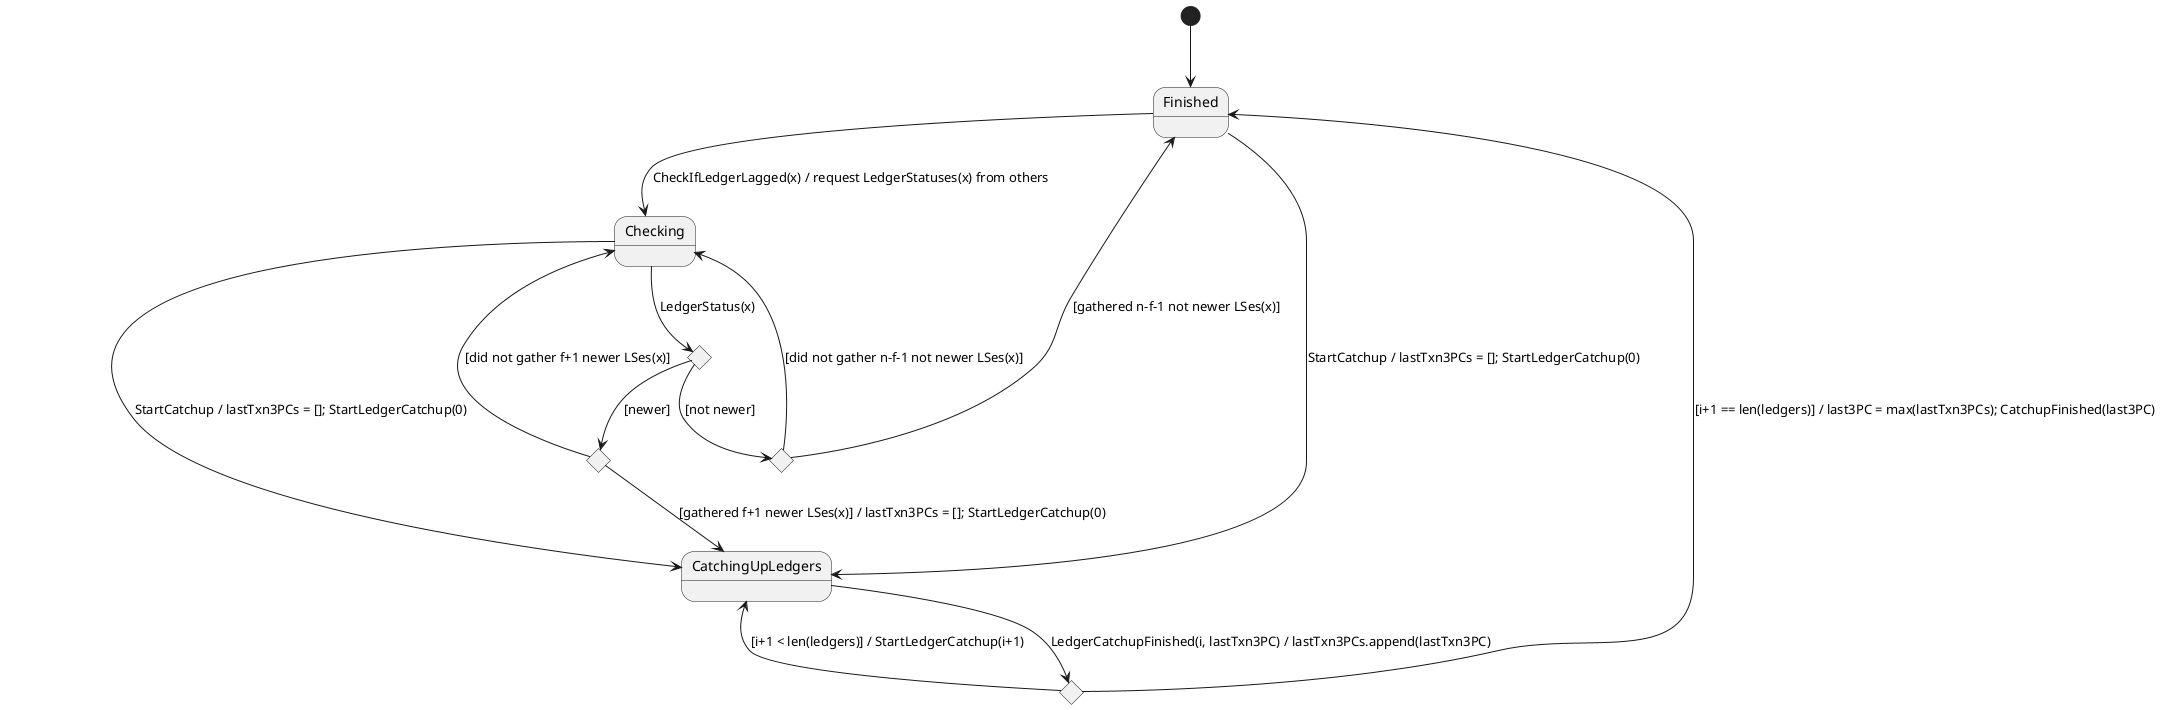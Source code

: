 @startuml

[*] --> Finished

Finished --> Checking : CheckIfLedgerLagged(x) / request LedgerStatuses(x) from others
Finished --> CatchingUpLedgers : StartCatchup / lastTxn3PCs = []; StartLedgerCatchup(0)

state Checking_LedgerStatus <<choice>>
Checking --> Checking_LedgerStatus : LedgerStatus(x)
Checking --> CatchingUpLedgers : StartCatchup / lastTxn3PCs = []; StartLedgerCatchup(0)

state Checking_LedgerStatus_Newer <<choice>>
Checking_LedgerStatus --> Checking_LedgerStatus_Newer : [newer]
state Checking_LedgerStatus_NotNewer <<choice>>
Checking_LedgerStatus --> Checking_LedgerStatus_NotNewer : [not newer]

Checking_LedgerStatus_Newer --> Checking : [did not gather f+1 newer LSes(x)]
Checking_LedgerStatus_Newer --> CatchingUpLedgers : [gathered f+1 newer LSes(x)] / lastTxn3PCs = []; StartLedgerCatchup(0)

Checking_LedgerStatus_NotNewer --> Checking : [did not gather n-f-1 not newer LSes(x)]
Checking_LedgerStatus_NotNewer --> Finished : [gathered n-f-1 not newer LSes(x)]

state CatchingUpLedgers_LedgerCatchupFinished <<choice>>
CatchingUpLedgers --> CatchingUpLedgers_LedgerCatchupFinished : LedgerCatchupFinished(i, lastTxn3PC) / lastTxn3PCs.append(lastTxn3PC)

CatchingUpLedgers_LedgerCatchupFinished --> CatchingUpLedgers : [i+1 < len(ledgers)] / StartLedgerCatchup(i+1)
CatchingUpLedgers_LedgerCatchupFinished --> Finished : [i+1 == len(ledgers)] / last3PC = max(lastTxn3PCs); CatchupFinished(last3PC)

@enduml
